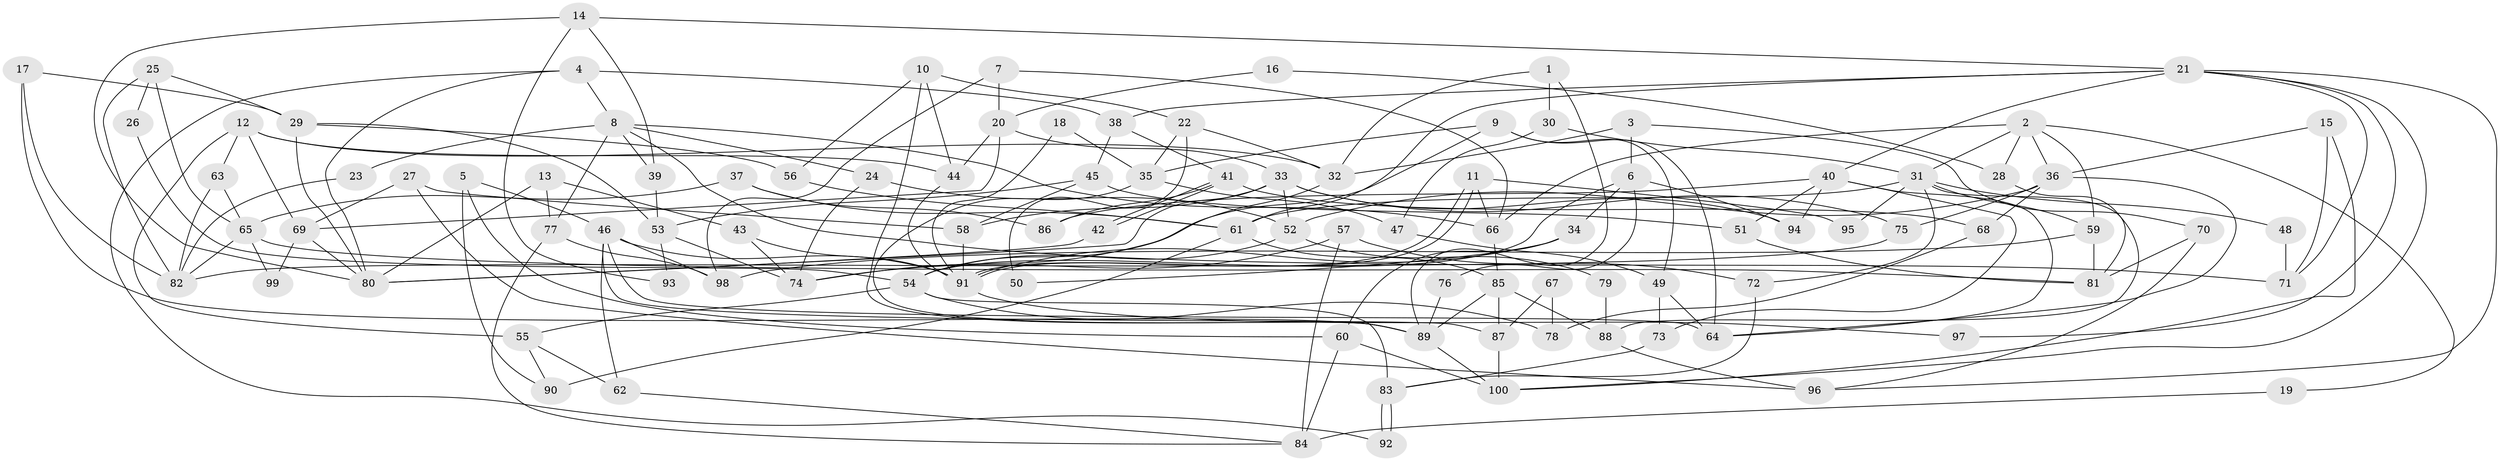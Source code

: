 // Generated by graph-tools (version 1.1) at 2025/11/02/21/25 10:11:14]
// undirected, 100 vertices, 200 edges
graph export_dot {
graph [start="1"]
  node [color=gray90,style=filled];
  1;
  2;
  3;
  4;
  5;
  6;
  7;
  8;
  9;
  10;
  11;
  12;
  13;
  14;
  15;
  16;
  17;
  18;
  19;
  20;
  21;
  22;
  23;
  24;
  25;
  26;
  27;
  28;
  29;
  30;
  31;
  32;
  33;
  34;
  35;
  36;
  37;
  38;
  39;
  40;
  41;
  42;
  43;
  44;
  45;
  46;
  47;
  48;
  49;
  50;
  51;
  52;
  53;
  54;
  55;
  56;
  57;
  58;
  59;
  60;
  61;
  62;
  63;
  64;
  65;
  66;
  67;
  68;
  69;
  70;
  71;
  72;
  73;
  74;
  75;
  76;
  77;
  78;
  79;
  80;
  81;
  82;
  83;
  84;
  85;
  86;
  87;
  88;
  89;
  90;
  91;
  92;
  93;
  94;
  95;
  96;
  97;
  98;
  99;
  100;
  1 -- 89;
  1 -- 32;
  1 -- 30;
  2 -- 31;
  2 -- 59;
  2 -- 19;
  2 -- 28;
  2 -- 36;
  2 -- 66;
  3 -- 6;
  3 -- 70;
  3 -- 32;
  4 -- 38;
  4 -- 8;
  4 -- 80;
  4 -- 92;
  5 -- 46;
  5 -- 60;
  5 -- 90;
  6 -- 94;
  6 -- 54;
  6 -- 34;
  6 -- 76;
  7 -- 98;
  7 -- 66;
  7 -- 20;
  8 -- 24;
  8 -- 66;
  8 -- 23;
  8 -- 39;
  8 -- 71;
  8 -- 77;
  9 -- 74;
  9 -- 64;
  9 -- 35;
  9 -- 49;
  10 -- 22;
  10 -- 44;
  10 -- 56;
  10 -- 89;
  11 -- 66;
  11 -- 91;
  11 -- 91;
  11 -- 95;
  12 -- 44;
  12 -- 32;
  12 -- 55;
  12 -- 63;
  12 -- 69;
  13 -- 80;
  13 -- 77;
  13 -- 43;
  14 -- 80;
  14 -- 39;
  14 -- 21;
  14 -- 93;
  15 -- 100;
  15 -- 36;
  15 -- 71;
  16 -- 28;
  16 -- 20;
  17 -- 89;
  17 -- 82;
  17 -- 29;
  18 -- 91;
  18 -- 35;
  19 -- 84;
  20 -- 69;
  20 -- 33;
  20 -- 44;
  21 -- 71;
  21 -- 38;
  21 -- 40;
  21 -- 61;
  21 -- 96;
  21 -- 97;
  21 -- 100;
  22 -- 32;
  22 -- 35;
  22 -- 50;
  23 -- 82;
  24 -- 74;
  24 -- 52;
  25 -- 65;
  25 -- 29;
  25 -- 26;
  25 -- 82;
  26 -- 54;
  27 -- 96;
  27 -- 69;
  27 -- 58;
  28 -- 81;
  29 -- 80;
  29 -- 53;
  29 -- 56;
  30 -- 31;
  30 -- 47;
  31 -- 72;
  31 -- 61;
  31 -- 48;
  31 -- 59;
  31 -- 88;
  31 -- 95;
  32 -- 54;
  33 -- 75;
  33 -- 52;
  33 -- 58;
  33 -- 80;
  33 -- 94;
  34 -- 91;
  34 -- 50;
  34 -- 60;
  35 -- 89;
  35 -- 47;
  36 -- 52;
  36 -- 64;
  36 -- 68;
  36 -- 75;
  37 -- 61;
  37 -- 86;
  37 -- 65;
  38 -- 45;
  38 -- 41;
  39 -- 53;
  40 -- 64;
  40 -- 51;
  40 -- 73;
  40 -- 86;
  40 -- 94;
  41 -- 42;
  41 -- 42;
  41 -- 68;
  41 -- 86;
  42 -- 80;
  43 -- 91;
  43 -- 74;
  44 -- 91;
  45 -- 51;
  45 -- 58;
  45 -- 53;
  46 -- 91;
  46 -- 64;
  46 -- 62;
  46 -- 87;
  46 -- 98;
  47 -- 49;
  48 -- 71;
  49 -- 64;
  49 -- 73;
  51 -- 81;
  52 -- 54;
  52 -- 79;
  53 -- 74;
  53 -- 93;
  54 -- 55;
  54 -- 83;
  54 -- 78;
  55 -- 90;
  55 -- 62;
  56 -- 61;
  57 -- 74;
  57 -- 84;
  57 -- 72;
  58 -- 91;
  59 -- 98;
  59 -- 81;
  60 -- 100;
  60 -- 84;
  61 -- 85;
  61 -- 90;
  62 -- 84;
  63 -- 82;
  63 -- 65;
  65 -- 81;
  65 -- 82;
  65 -- 99;
  66 -- 85;
  67 -- 87;
  67 -- 78;
  68 -- 78;
  69 -- 80;
  69 -- 99;
  70 -- 81;
  70 -- 96;
  72 -- 83;
  73 -- 83;
  75 -- 82;
  76 -- 89;
  77 -- 84;
  77 -- 98;
  79 -- 88;
  83 -- 92;
  83 -- 92;
  85 -- 87;
  85 -- 88;
  85 -- 89;
  87 -- 100;
  88 -- 96;
  89 -- 100;
  91 -- 97;
}

